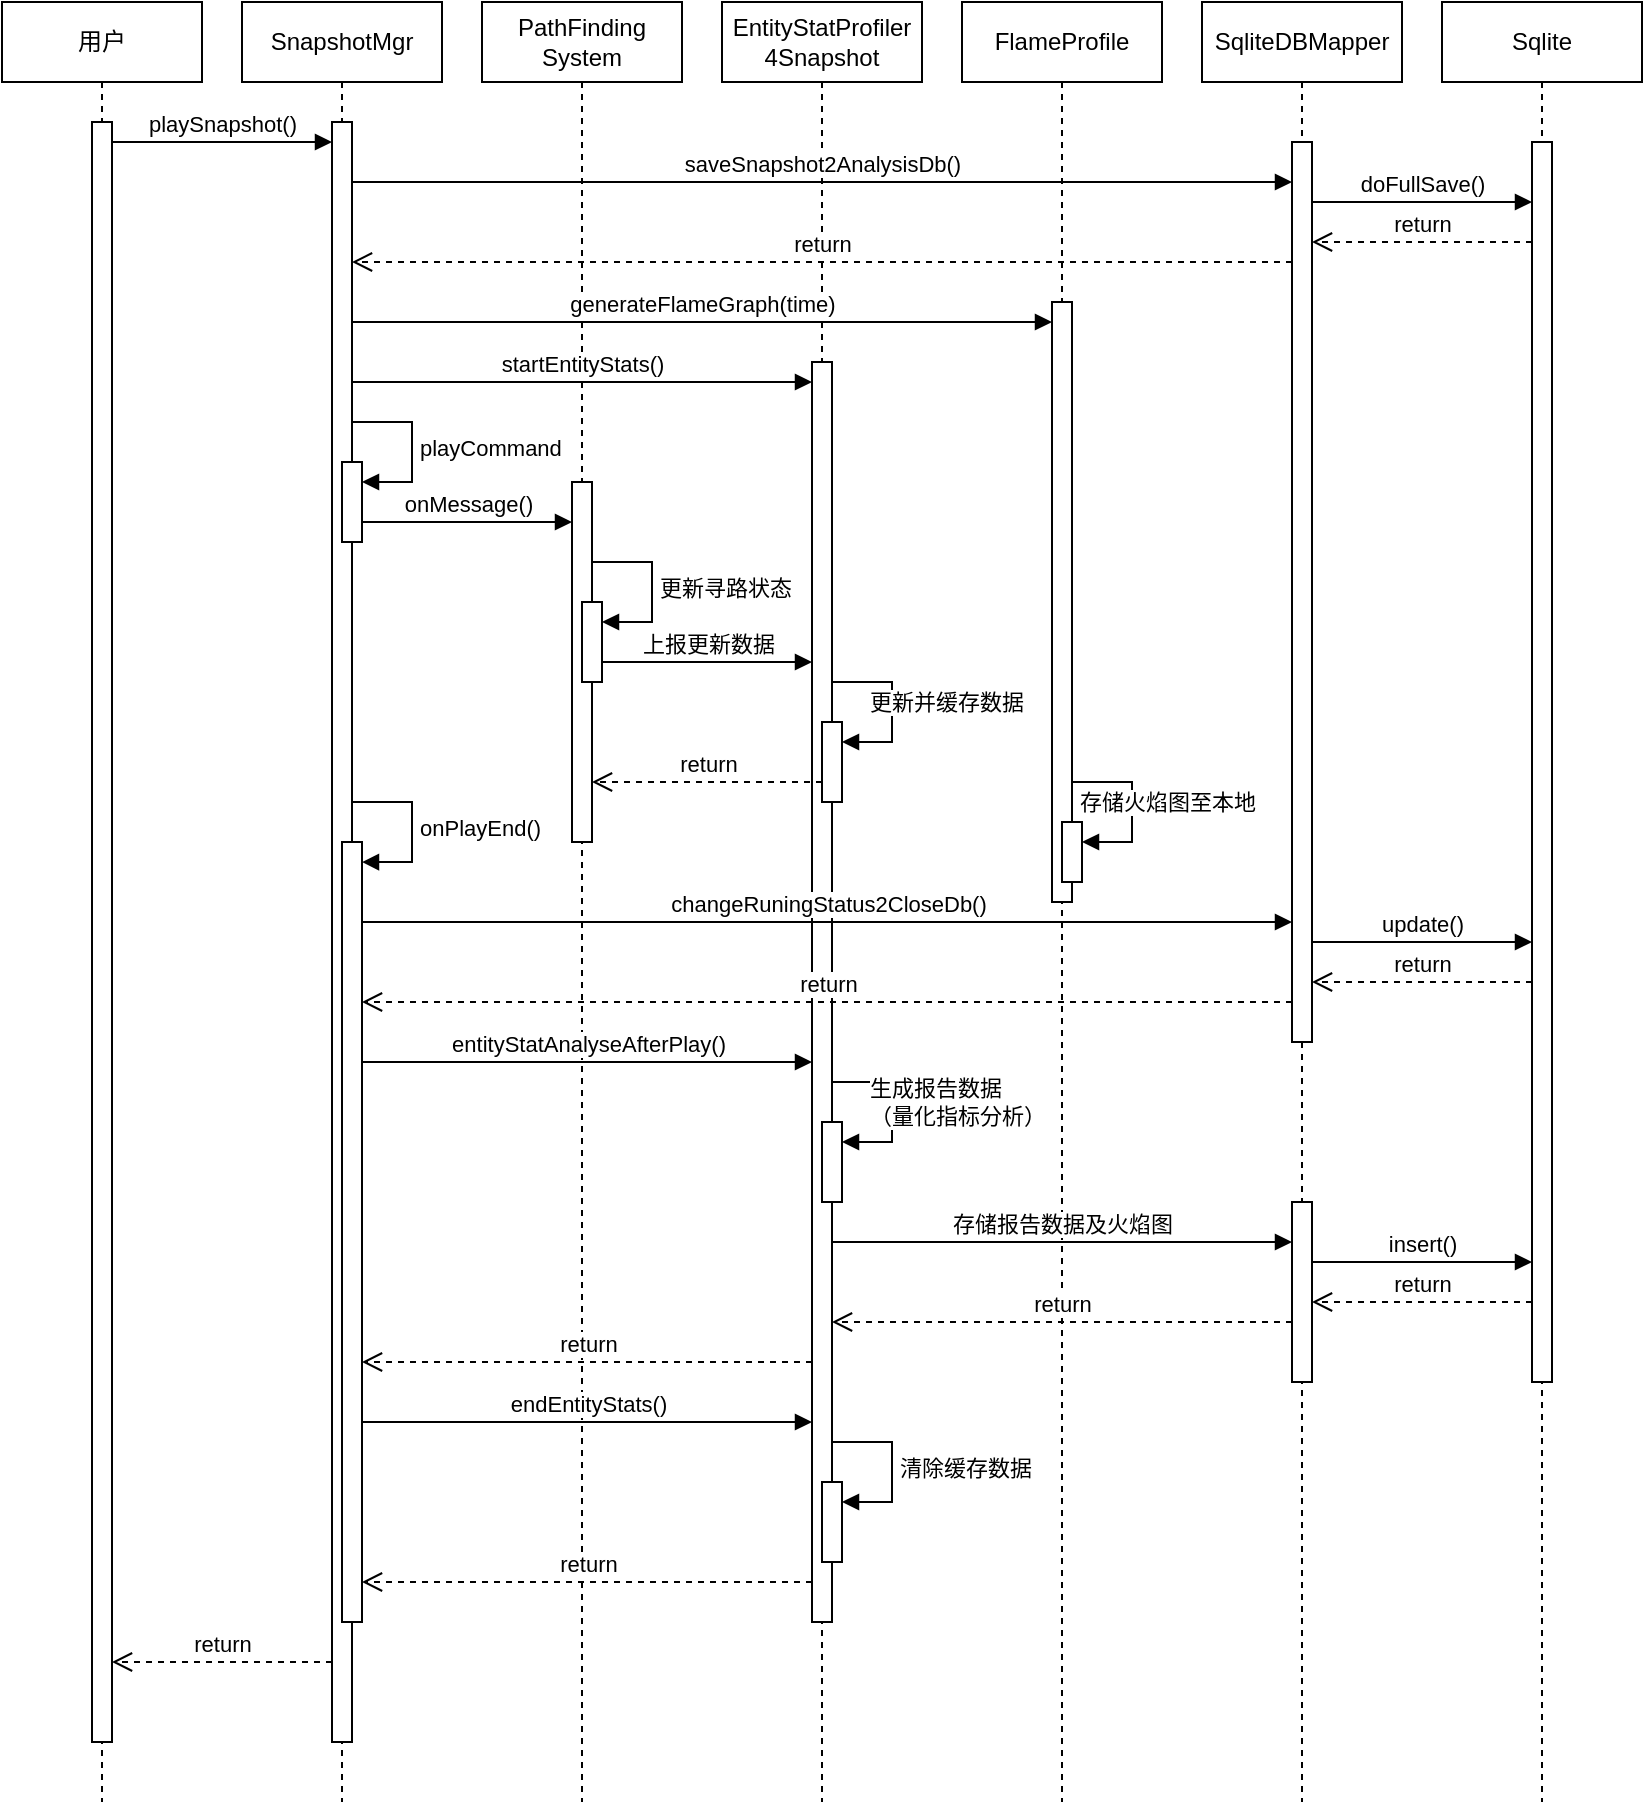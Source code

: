 <mxfile version="20.8.20" type="github">
  <diagram name="第 1 页" id="zq2Mq9rDmm8WWnYwHjJl">
    <mxGraphModel dx="989" dy="549" grid="1" gridSize="10" guides="1" tooltips="1" connect="1" arrows="1" fold="1" page="1" pageScale="1" pageWidth="827" pageHeight="1169" math="0" shadow="0">
      <root>
        <mxCell id="0" />
        <mxCell id="1" parent="0" />
        <mxCell id="VpdcMGoC2DRTy9kg_hOO-1" value="用户" style="shape=umlLifeline;perimeter=lifelinePerimeter;whiteSpace=wrap;html=1;container=0;dropTarget=0;collapsible=0;recursiveResize=0;outlineConnect=0;portConstraint=eastwest;newEdgeStyle={&quot;edgeStyle&quot;:&quot;elbowEdgeStyle&quot;,&quot;elbow&quot;:&quot;vertical&quot;,&quot;curved&quot;:0,&quot;rounded&quot;:0};" vertex="1" parent="1">
          <mxGeometry x="60" y="60" width="100" height="900" as="geometry" />
        </mxCell>
        <mxCell id="VpdcMGoC2DRTy9kg_hOO-7" value="" style="html=1;points=[];perimeter=orthogonalPerimeter;outlineConnect=0;targetShapes=umlLifeline;portConstraint=eastwest;newEdgeStyle={&quot;edgeStyle&quot;:&quot;elbowEdgeStyle&quot;,&quot;elbow&quot;:&quot;vertical&quot;,&quot;curved&quot;:0,&quot;rounded&quot;:0};" vertex="1" parent="VpdcMGoC2DRTy9kg_hOO-1">
          <mxGeometry x="45" y="60" width="10" height="810" as="geometry" />
        </mxCell>
        <mxCell id="VpdcMGoC2DRTy9kg_hOO-2" value="SnapshotMgr" style="shape=umlLifeline;perimeter=lifelinePerimeter;whiteSpace=wrap;html=1;container=0;dropTarget=0;collapsible=0;recursiveResize=0;outlineConnect=0;portConstraint=eastwest;newEdgeStyle={&quot;edgeStyle&quot;:&quot;elbowEdgeStyle&quot;,&quot;elbow&quot;:&quot;vertical&quot;,&quot;curved&quot;:0,&quot;rounded&quot;:0};" vertex="1" parent="1">
          <mxGeometry x="180" y="60" width="100" height="900" as="geometry" />
        </mxCell>
        <mxCell id="VpdcMGoC2DRTy9kg_hOO-8" value="" style="html=1;points=[];perimeter=orthogonalPerimeter;outlineConnect=0;targetShapes=umlLifeline;portConstraint=eastwest;newEdgeStyle={&quot;edgeStyle&quot;:&quot;elbowEdgeStyle&quot;,&quot;elbow&quot;:&quot;vertical&quot;,&quot;curved&quot;:0,&quot;rounded&quot;:0};" vertex="1" parent="VpdcMGoC2DRTy9kg_hOO-2">
          <mxGeometry x="45" y="60" width="10" height="810" as="geometry" />
        </mxCell>
        <mxCell id="VpdcMGoC2DRTy9kg_hOO-22" value="" style="html=1;points=[];perimeter=orthogonalPerimeter;outlineConnect=0;targetShapes=umlLifeline;portConstraint=eastwest;newEdgeStyle={&quot;edgeStyle&quot;:&quot;elbowEdgeStyle&quot;,&quot;elbow&quot;:&quot;vertical&quot;,&quot;curved&quot;:0,&quot;rounded&quot;:0};" vertex="1" parent="VpdcMGoC2DRTy9kg_hOO-2">
          <mxGeometry x="50" y="230" width="10" height="40" as="geometry" />
        </mxCell>
        <mxCell id="VpdcMGoC2DRTy9kg_hOO-23" value="playCommand" style="html=1;align=left;spacingLeft=2;endArrow=block;rounded=0;edgeStyle=orthogonalEdgeStyle;curved=0;rounded=0;" edge="1" target="VpdcMGoC2DRTy9kg_hOO-22" parent="VpdcMGoC2DRTy9kg_hOO-2">
          <mxGeometry relative="1" as="geometry">
            <mxPoint x="55" y="210" as="sourcePoint" />
            <Array as="points">
              <mxPoint x="85" y="240" />
            </Array>
          </mxGeometry>
        </mxCell>
        <mxCell id="VpdcMGoC2DRTy9kg_hOO-32" value="onPlayEnd()" style="html=1;align=left;spacingLeft=2;endArrow=block;rounded=0;edgeStyle=orthogonalEdgeStyle;curved=0;rounded=0;" edge="1" parent="VpdcMGoC2DRTy9kg_hOO-2">
          <mxGeometry relative="1" as="geometry">
            <mxPoint x="55" y="400" as="sourcePoint" />
            <Array as="points">
              <mxPoint x="85" y="430" />
            </Array>
            <mxPoint x="60" y="430.034" as="targetPoint" />
          </mxGeometry>
        </mxCell>
        <mxCell id="VpdcMGoC2DRTy9kg_hOO-3" value="EntityStatProfiler&lt;br&gt;4Snapshot" style="shape=umlLifeline;perimeter=lifelinePerimeter;whiteSpace=wrap;html=1;container=0;dropTarget=0;collapsible=0;recursiveResize=0;outlineConnect=0;portConstraint=eastwest;newEdgeStyle={&quot;edgeStyle&quot;:&quot;elbowEdgeStyle&quot;,&quot;elbow&quot;:&quot;vertical&quot;,&quot;curved&quot;:0,&quot;rounded&quot;:0};" vertex="1" parent="1">
          <mxGeometry x="420" y="60" width="100" height="900" as="geometry" />
        </mxCell>
        <mxCell id="VpdcMGoC2DRTy9kg_hOO-9" value="" style="html=1;points=[];perimeter=orthogonalPerimeter;outlineConnect=0;targetShapes=umlLifeline;portConstraint=eastwest;newEdgeStyle={&quot;edgeStyle&quot;:&quot;elbowEdgeStyle&quot;,&quot;elbow&quot;:&quot;vertical&quot;,&quot;curved&quot;:0,&quot;rounded&quot;:0};" vertex="1" parent="VpdcMGoC2DRTy9kg_hOO-3">
          <mxGeometry x="45" y="180" width="10" height="630" as="geometry" />
        </mxCell>
        <mxCell id="VpdcMGoC2DRTy9kg_hOO-28" value="" style="html=1;points=[];perimeter=orthogonalPerimeter;outlineConnect=0;targetShapes=umlLifeline;portConstraint=eastwest;newEdgeStyle={&quot;edgeStyle&quot;:&quot;elbowEdgeStyle&quot;,&quot;elbow&quot;:&quot;vertical&quot;,&quot;curved&quot;:0,&quot;rounded&quot;:0};" vertex="1" parent="VpdcMGoC2DRTy9kg_hOO-3">
          <mxGeometry x="50" y="360" width="10" height="40" as="geometry" />
        </mxCell>
        <mxCell id="VpdcMGoC2DRTy9kg_hOO-29" value="更新并缓存数据" style="html=1;align=left;spacingLeft=2;endArrow=block;rounded=0;edgeStyle=orthogonalEdgeStyle;curved=0;rounded=0;" edge="1" target="VpdcMGoC2DRTy9kg_hOO-28" parent="VpdcMGoC2DRTy9kg_hOO-3">
          <mxGeometry x="-0.647" y="-10" relative="1" as="geometry">
            <mxPoint x="55" y="340" as="sourcePoint" />
            <Array as="points">
              <mxPoint x="85" y="370" />
            </Array>
            <mxPoint as="offset" />
          </mxGeometry>
        </mxCell>
        <mxCell id="VpdcMGoC2DRTy9kg_hOO-41" value="" style="html=1;points=[];perimeter=orthogonalPerimeter;outlineConnect=0;targetShapes=umlLifeline;portConstraint=eastwest;newEdgeStyle={&quot;edgeStyle&quot;:&quot;elbowEdgeStyle&quot;,&quot;elbow&quot;:&quot;vertical&quot;,&quot;curved&quot;:0,&quot;rounded&quot;:0};" vertex="1" parent="VpdcMGoC2DRTy9kg_hOO-3">
          <mxGeometry x="50" y="560" width="10" height="40" as="geometry" />
        </mxCell>
        <mxCell id="VpdcMGoC2DRTy9kg_hOO-42" value="生成报告数据&lt;br&gt;（量化指标分析）" style="html=1;align=left;spacingLeft=2;endArrow=block;rounded=0;edgeStyle=orthogonalEdgeStyle;curved=0;rounded=0;" edge="1" target="VpdcMGoC2DRTy9kg_hOO-41" parent="VpdcMGoC2DRTy9kg_hOO-3">
          <mxGeometry x="-0.647" y="-10" relative="1" as="geometry">
            <mxPoint x="55" y="540" as="sourcePoint" />
            <Array as="points">
              <mxPoint x="85" y="570" />
            </Array>
            <mxPoint as="offset" />
          </mxGeometry>
        </mxCell>
        <mxCell id="VpdcMGoC2DRTy9kg_hOO-51" value="" style="html=1;points=[];perimeter=orthogonalPerimeter;outlineConnect=0;targetShapes=umlLifeline;portConstraint=eastwest;newEdgeStyle={&quot;edgeStyle&quot;:&quot;elbowEdgeStyle&quot;,&quot;elbow&quot;:&quot;vertical&quot;,&quot;curved&quot;:0,&quot;rounded&quot;:0};" vertex="1" parent="VpdcMGoC2DRTy9kg_hOO-3">
          <mxGeometry x="50" y="740" width="10" height="40" as="geometry" />
        </mxCell>
        <mxCell id="VpdcMGoC2DRTy9kg_hOO-52" value="清除缓存数据" style="html=1;align=left;spacingLeft=2;endArrow=block;rounded=0;edgeStyle=orthogonalEdgeStyle;curved=0;rounded=0;" edge="1" target="VpdcMGoC2DRTy9kg_hOO-51" parent="VpdcMGoC2DRTy9kg_hOO-3">
          <mxGeometry relative="1" as="geometry">
            <mxPoint x="55" y="720" as="sourcePoint" />
            <Array as="points">
              <mxPoint x="85" y="750" />
            </Array>
          </mxGeometry>
        </mxCell>
        <mxCell id="VpdcMGoC2DRTy9kg_hOO-4" value="PathFinding&lt;br&gt;System" style="shape=umlLifeline;perimeter=lifelinePerimeter;whiteSpace=wrap;html=1;container=0;dropTarget=0;collapsible=0;recursiveResize=0;outlineConnect=0;portConstraint=eastwest;newEdgeStyle={&quot;edgeStyle&quot;:&quot;elbowEdgeStyle&quot;,&quot;elbow&quot;:&quot;vertical&quot;,&quot;curved&quot;:0,&quot;rounded&quot;:0};" vertex="1" parent="1">
          <mxGeometry x="300" y="60" width="100" height="900" as="geometry" />
        </mxCell>
        <mxCell id="VpdcMGoC2DRTy9kg_hOO-10" value="" style="html=1;points=[];perimeter=orthogonalPerimeter;outlineConnect=0;targetShapes=umlLifeline;portConstraint=eastwest;newEdgeStyle={&quot;edgeStyle&quot;:&quot;elbowEdgeStyle&quot;,&quot;elbow&quot;:&quot;vertical&quot;,&quot;curved&quot;:0,&quot;rounded&quot;:0};" vertex="1" parent="VpdcMGoC2DRTy9kg_hOO-4">
          <mxGeometry x="45" y="240" width="10" height="180" as="geometry" />
        </mxCell>
        <mxCell id="VpdcMGoC2DRTy9kg_hOO-25" value="" style="html=1;points=[];perimeter=orthogonalPerimeter;outlineConnect=0;targetShapes=umlLifeline;portConstraint=eastwest;newEdgeStyle={&quot;edgeStyle&quot;:&quot;elbowEdgeStyle&quot;,&quot;elbow&quot;:&quot;vertical&quot;,&quot;curved&quot;:0,&quot;rounded&quot;:0};" vertex="1" parent="VpdcMGoC2DRTy9kg_hOO-4">
          <mxGeometry x="50" y="300" width="10" height="40" as="geometry" />
        </mxCell>
        <mxCell id="VpdcMGoC2DRTy9kg_hOO-26" value="更新寻路状态" style="html=1;align=left;spacingLeft=2;endArrow=block;rounded=0;edgeStyle=orthogonalEdgeStyle;curved=0;rounded=0;" edge="1" target="VpdcMGoC2DRTy9kg_hOO-25" parent="VpdcMGoC2DRTy9kg_hOO-4">
          <mxGeometry relative="1" as="geometry">
            <mxPoint x="55" y="280" as="sourcePoint" />
            <Array as="points">
              <mxPoint x="85" y="310" />
            </Array>
          </mxGeometry>
        </mxCell>
        <mxCell id="VpdcMGoC2DRTy9kg_hOO-5" value="SqliteDBMapper" style="shape=umlLifeline;perimeter=lifelinePerimeter;whiteSpace=wrap;html=1;container=0;dropTarget=0;collapsible=0;recursiveResize=0;outlineConnect=0;portConstraint=eastwest;newEdgeStyle={&quot;edgeStyle&quot;:&quot;elbowEdgeStyle&quot;,&quot;elbow&quot;:&quot;vertical&quot;,&quot;curved&quot;:0,&quot;rounded&quot;:0};" vertex="1" parent="1">
          <mxGeometry x="660" y="60" width="100" height="900" as="geometry" />
        </mxCell>
        <mxCell id="VpdcMGoC2DRTy9kg_hOO-11" value="" style="html=1;points=[];perimeter=orthogonalPerimeter;outlineConnect=0;targetShapes=umlLifeline;portConstraint=eastwest;newEdgeStyle={&quot;edgeStyle&quot;:&quot;elbowEdgeStyle&quot;,&quot;elbow&quot;:&quot;vertical&quot;,&quot;curved&quot;:0,&quot;rounded&quot;:0};" vertex="1" parent="VpdcMGoC2DRTy9kg_hOO-5">
          <mxGeometry x="45" y="70" width="10" height="450" as="geometry" />
        </mxCell>
        <mxCell id="VpdcMGoC2DRTy9kg_hOO-44" value="" style="html=1;points=[];perimeter=orthogonalPerimeter;outlineConnect=0;targetShapes=umlLifeline;portConstraint=eastwest;newEdgeStyle={&quot;edgeStyle&quot;:&quot;elbowEdgeStyle&quot;,&quot;elbow&quot;:&quot;vertical&quot;,&quot;curved&quot;:0,&quot;rounded&quot;:0};" vertex="1" parent="VpdcMGoC2DRTy9kg_hOO-5">
          <mxGeometry x="45" y="600" width="10" height="90" as="geometry" />
        </mxCell>
        <mxCell id="VpdcMGoC2DRTy9kg_hOO-6" value="Sqlite" style="shape=umlLifeline;perimeter=lifelinePerimeter;whiteSpace=wrap;html=1;container=0;dropTarget=0;collapsible=0;recursiveResize=0;outlineConnect=0;portConstraint=eastwest;newEdgeStyle={&quot;edgeStyle&quot;:&quot;elbowEdgeStyle&quot;,&quot;elbow&quot;:&quot;vertical&quot;,&quot;curved&quot;:0,&quot;rounded&quot;:0};" vertex="1" parent="1">
          <mxGeometry x="780" y="60" width="100" height="900" as="geometry" />
        </mxCell>
        <mxCell id="VpdcMGoC2DRTy9kg_hOO-12" value="" style="html=1;points=[];perimeter=orthogonalPerimeter;outlineConnect=0;targetShapes=umlLifeline;portConstraint=eastwest;newEdgeStyle={&quot;edgeStyle&quot;:&quot;elbowEdgeStyle&quot;,&quot;elbow&quot;:&quot;vertical&quot;,&quot;curved&quot;:0,&quot;rounded&quot;:0};" vertex="1" parent="VpdcMGoC2DRTy9kg_hOO-6">
          <mxGeometry x="45" y="70" width="10" height="620" as="geometry" />
        </mxCell>
        <mxCell id="VpdcMGoC2DRTy9kg_hOO-13" value="playSnapshot()" style="html=1;verticalAlign=bottom;endArrow=block;edgeStyle=elbowEdgeStyle;elbow=vertical;curved=0;rounded=0;" edge="1" parent="1" source="VpdcMGoC2DRTy9kg_hOO-7" target="VpdcMGoC2DRTy9kg_hOO-8">
          <mxGeometry width="80" relative="1" as="geometry">
            <mxPoint x="130" y="130" as="sourcePoint" />
            <mxPoint x="210" y="130" as="targetPoint" />
            <Array as="points">
              <mxPoint x="200" y="130" />
            </Array>
          </mxGeometry>
        </mxCell>
        <mxCell id="VpdcMGoC2DRTy9kg_hOO-14" value="saveSnapshot2AnalysisDb()" style="html=1;verticalAlign=bottom;endArrow=block;edgeStyle=elbowEdgeStyle;elbow=vertical;curved=0;rounded=0;" edge="1" parent="1" source="VpdcMGoC2DRTy9kg_hOO-8" target="VpdcMGoC2DRTy9kg_hOO-11">
          <mxGeometry width="80" relative="1" as="geometry">
            <mxPoint x="320" y="150" as="sourcePoint" />
            <mxPoint x="400" y="150" as="targetPoint" />
            <Array as="points">
              <mxPoint x="370" y="150" />
              <mxPoint x="410" y="170" />
            </Array>
          </mxGeometry>
        </mxCell>
        <mxCell id="VpdcMGoC2DRTy9kg_hOO-15" value="doFullSave()" style="html=1;verticalAlign=bottom;endArrow=block;edgeStyle=elbowEdgeStyle;elbow=vertical;curved=0;rounded=0;" edge="1" parent="1" source="VpdcMGoC2DRTy9kg_hOO-11" target="VpdcMGoC2DRTy9kg_hOO-12">
          <mxGeometry width="80" relative="1" as="geometry">
            <mxPoint x="730" y="170" as="sourcePoint" />
            <mxPoint x="810" y="170" as="targetPoint" />
            <Array as="points">
              <mxPoint x="760" y="160" />
              <mxPoint x="800" y="170" />
            </Array>
          </mxGeometry>
        </mxCell>
        <mxCell id="VpdcMGoC2DRTy9kg_hOO-16" value="return" style="html=1;verticalAlign=bottom;endArrow=open;dashed=1;endSize=8;edgeStyle=elbowEdgeStyle;elbow=vertical;curved=0;rounded=0;" edge="1" parent="1" source="VpdcMGoC2DRTy9kg_hOO-12" target="VpdcMGoC2DRTy9kg_hOO-11">
          <mxGeometry relative="1" as="geometry">
            <mxPoint x="810" y="180" as="sourcePoint" />
            <mxPoint x="730" y="180" as="targetPoint" />
            <Array as="points">
              <mxPoint x="790" y="180" />
              <mxPoint x="810" y="200" />
            </Array>
          </mxGeometry>
        </mxCell>
        <mxCell id="VpdcMGoC2DRTy9kg_hOO-17" value="return" style="html=1;verticalAlign=bottom;endArrow=open;dashed=1;endSize=8;edgeStyle=elbowEdgeStyle;elbow=vertical;curved=0;rounded=0;" edge="1" parent="1" source="VpdcMGoC2DRTy9kg_hOO-11" target="VpdcMGoC2DRTy9kg_hOO-8">
          <mxGeometry relative="1" as="geometry">
            <mxPoint x="390" y="170" as="sourcePoint" />
            <mxPoint x="310" y="170" as="targetPoint" />
            <Array as="points">
              <mxPoint x="380" y="190" />
            </Array>
          </mxGeometry>
        </mxCell>
        <mxCell id="VpdcMGoC2DRTy9kg_hOO-18" value="FlameProfile" style="shape=umlLifeline;perimeter=lifelinePerimeter;whiteSpace=wrap;html=1;container=0;dropTarget=0;collapsible=0;recursiveResize=0;outlineConnect=0;portConstraint=eastwest;newEdgeStyle={&quot;edgeStyle&quot;:&quot;elbowEdgeStyle&quot;,&quot;elbow&quot;:&quot;vertical&quot;,&quot;curved&quot;:0,&quot;rounded&quot;:0};" vertex="1" parent="1">
          <mxGeometry x="540" y="60" width="100" height="900" as="geometry" />
        </mxCell>
        <mxCell id="VpdcMGoC2DRTy9kg_hOO-19" value="" style="html=1;points=[];perimeter=orthogonalPerimeter;outlineConnect=0;targetShapes=umlLifeline;portConstraint=eastwest;newEdgeStyle={&quot;edgeStyle&quot;:&quot;elbowEdgeStyle&quot;,&quot;elbow&quot;:&quot;vertical&quot;,&quot;curved&quot;:0,&quot;rounded&quot;:0};" vertex="1" parent="VpdcMGoC2DRTy9kg_hOO-18">
          <mxGeometry x="45" y="150" width="10" height="300" as="geometry" />
        </mxCell>
        <mxCell id="VpdcMGoC2DRTy9kg_hOO-55" value="" style="html=1;points=[];perimeter=orthogonalPerimeter;outlineConnect=0;targetShapes=umlLifeline;portConstraint=eastwest;newEdgeStyle={&quot;edgeStyle&quot;:&quot;elbowEdgeStyle&quot;,&quot;elbow&quot;:&quot;vertical&quot;,&quot;curved&quot;:0,&quot;rounded&quot;:0};" vertex="1" parent="VpdcMGoC2DRTy9kg_hOO-18">
          <mxGeometry x="50" y="410" width="10" height="30" as="geometry" />
        </mxCell>
        <mxCell id="VpdcMGoC2DRTy9kg_hOO-56" value="存储火焰图至本地" style="html=1;align=left;spacingLeft=2;endArrow=block;rounded=0;edgeStyle=orthogonalEdgeStyle;curved=0;rounded=0;" edge="1" target="VpdcMGoC2DRTy9kg_hOO-55" parent="VpdcMGoC2DRTy9kg_hOO-18">
          <mxGeometry x="-1.0" y="-10" relative="1" as="geometry">
            <mxPoint x="55" y="390" as="sourcePoint" />
            <Array as="points">
              <mxPoint x="85" y="420" />
            </Array>
            <mxPoint as="offset" />
          </mxGeometry>
        </mxCell>
        <mxCell id="VpdcMGoC2DRTy9kg_hOO-20" value="generateFlameGraph(time)" style="html=1;verticalAlign=bottom;endArrow=block;edgeStyle=elbowEdgeStyle;elbow=vertical;curved=0;rounded=0;" edge="1" parent="1" source="VpdcMGoC2DRTy9kg_hOO-8" target="VpdcMGoC2DRTy9kg_hOO-19">
          <mxGeometry x="0.001" width="80" relative="1" as="geometry">
            <mxPoint x="320" y="230" as="sourcePoint" />
            <mxPoint x="400" y="230" as="targetPoint" />
            <Array as="points">
              <mxPoint x="550" y="220" />
            </Array>
            <mxPoint as="offset" />
          </mxGeometry>
        </mxCell>
        <mxCell id="VpdcMGoC2DRTy9kg_hOO-21" value="startEntityStats()" style="html=1;verticalAlign=bottom;endArrow=block;edgeStyle=elbowEdgeStyle;elbow=vertical;curved=0;rounded=0;" edge="1" parent="1">
          <mxGeometry width="80" relative="1" as="geometry">
            <mxPoint x="235" y="250" as="sourcePoint" />
            <mxPoint x="465.0" y="250" as="targetPoint" />
            <Array as="points">
              <mxPoint x="280" y="250" />
              <mxPoint x="270" y="280" />
            </Array>
          </mxGeometry>
        </mxCell>
        <mxCell id="VpdcMGoC2DRTy9kg_hOO-24" value="onMessage()" style="html=1;verticalAlign=bottom;endArrow=block;edgeStyle=elbowEdgeStyle;elbow=vertical;curved=0;rounded=0;" edge="1" parent="1" source="VpdcMGoC2DRTy9kg_hOO-22" target="VpdcMGoC2DRTy9kg_hOO-10">
          <mxGeometry x="-0.001" width="80" relative="1" as="geometry">
            <mxPoint x="280" y="340" as="sourcePoint" />
            <mxPoint x="360" y="340" as="targetPoint" />
            <Array as="points">
              <mxPoint x="320" y="320" />
              <mxPoint x="280" y="360" />
            </Array>
            <mxPoint as="offset" />
          </mxGeometry>
        </mxCell>
        <mxCell id="VpdcMGoC2DRTy9kg_hOO-27" value="上报更新数据" style="html=1;verticalAlign=bottom;endArrow=block;edgeStyle=elbowEdgeStyle;elbow=vertical;curved=0;rounded=0;" edge="1" parent="1" source="VpdcMGoC2DRTy9kg_hOO-25">
          <mxGeometry width="80" relative="1" as="geometry">
            <mxPoint x="370" y="390" as="sourcePoint" />
            <mxPoint x="465.0" y="390" as="targetPoint" />
            <Array as="points">
              <mxPoint x="400" y="390" />
              <mxPoint x="380" y="400" />
            </Array>
          </mxGeometry>
        </mxCell>
        <mxCell id="VpdcMGoC2DRTy9kg_hOO-30" value="return" style="html=1;verticalAlign=bottom;endArrow=open;dashed=1;endSize=8;edgeStyle=elbowEdgeStyle;elbow=vertical;curved=0;rounded=0;" edge="1" parent="1" source="VpdcMGoC2DRTy9kg_hOO-28" target="VpdcMGoC2DRTy9kg_hOO-10">
          <mxGeometry relative="1" as="geometry">
            <mxPoint x="460" y="470" as="sourcePoint" />
            <mxPoint x="380" y="470" as="targetPoint" />
            <Array as="points">
              <mxPoint x="450" y="450" />
              <mxPoint x="440" y="440" />
            </Array>
          </mxGeometry>
        </mxCell>
        <mxCell id="VpdcMGoC2DRTy9kg_hOO-33" value="changeRuningStatus2CloseDb()" style="html=1;verticalAlign=bottom;endArrow=block;edgeStyle=elbowEdgeStyle;elbow=vertical;curved=0;rounded=0;startArrow=none;" edge="1" parent="1" source="VpdcMGoC2DRTy9kg_hOO-31" target="VpdcMGoC2DRTy9kg_hOO-11">
          <mxGeometry width="80" relative="1" as="geometry">
            <mxPoint x="240" y="515" as="sourcePoint" />
            <mxPoint x="705.0" y="515" as="targetPoint" />
            <Array as="points">
              <mxPoint x="560" y="520" />
              <mxPoint x="380" y="510" />
              <mxPoint x="520" y="515" />
            </Array>
          </mxGeometry>
        </mxCell>
        <mxCell id="VpdcMGoC2DRTy9kg_hOO-36" value="update()" style="html=1;verticalAlign=bottom;endArrow=block;edgeStyle=elbowEdgeStyle;elbow=vertical;curved=0;rounded=0;" edge="1" parent="1">
          <mxGeometry width="80" relative="1" as="geometry">
            <mxPoint x="715.0" y="530" as="sourcePoint" />
            <mxPoint x="825.0" y="530" as="targetPoint" />
            <Array as="points">
              <mxPoint x="740" y="530" />
              <mxPoint x="780" y="540" />
            </Array>
          </mxGeometry>
        </mxCell>
        <mxCell id="VpdcMGoC2DRTy9kg_hOO-37" value="return" style="html=1;verticalAlign=bottom;endArrow=open;dashed=1;endSize=8;edgeStyle=elbowEdgeStyle;elbow=vertical;curved=0;rounded=0;" edge="1" parent="1">
          <mxGeometry relative="1" as="geometry">
            <mxPoint x="825.0" y="550" as="sourcePoint" />
            <mxPoint x="715.0" y="550" as="targetPoint" />
            <Array as="points">
              <mxPoint x="790" y="550" />
            </Array>
          </mxGeometry>
        </mxCell>
        <mxCell id="VpdcMGoC2DRTy9kg_hOO-38" value="" style="html=1;verticalAlign=bottom;endArrow=none;edgeStyle=elbowEdgeStyle;elbow=vertical;curved=0;rounded=0;" edge="1" parent="1" target="VpdcMGoC2DRTy9kg_hOO-31">
          <mxGeometry width="80" relative="1" as="geometry">
            <mxPoint x="240" y="515" as="sourcePoint" />
            <mxPoint x="705.0" y="515" as="targetPoint" />
            <Array as="points" />
          </mxGeometry>
        </mxCell>
        <mxCell id="VpdcMGoC2DRTy9kg_hOO-31" value="" style="html=1;points=[];perimeter=orthogonalPerimeter;outlineConnect=0;targetShapes=umlLifeline;portConstraint=eastwest;newEdgeStyle={&quot;edgeStyle&quot;:&quot;elbowEdgeStyle&quot;,&quot;elbow&quot;:&quot;vertical&quot;,&quot;curved&quot;:0,&quot;rounded&quot;:0};" vertex="1" parent="1">
          <mxGeometry x="230" y="480" width="10" height="390" as="geometry" />
        </mxCell>
        <mxCell id="VpdcMGoC2DRTy9kg_hOO-39" value="return" style="html=1;verticalAlign=bottom;endArrow=open;dashed=1;endSize=8;edgeStyle=elbowEdgeStyle;elbow=vertical;curved=0;rounded=0;" edge="1" parent="1" source="VpdcMGoC2DRTy9kg_hOO-11" target="VpdcMGoC2DRTy9kg_hOO-31">
          <mxGeometry relative="1" as="geometry">
            <mxPoint x="580" y="570.03" as="sourcePoint" />
            <mxPoint x="500" y="570.03" as="targetPoint" />
            <Array as="points">
              <mxPoint x="540" y="560" />
              <mxPoint x="240" y="570" />
            </Array>
          </mxGeometry>
        </mxCell>
        <mxCell id="VpdcMGoC2DRTy9kg_hOO-40" value="entityStatAnalyseAfterPlay()" style="html=1;verticalAlign=bottom;endArrow=block;edgeStyle=elbowEdgeStyle;elbow=vertical;curved=0;rounded=0;" edge="1" parent="1" source="VpdcMGoC2DRTy9kg_hOO-31" target="VpdcMGoC2DRTy9kg_hOO-9">
          <mxGeometry x="-0.001" width="80" relative="1" as="geometry">
            <mxPoint x="280" y="590" as="sourcePoint" />
            <mxPoint x="360" y="590" as="targetPoint" />
            <Array as="points">
              <mxPoint x="410" y="590" />
            </Array>
            <mxPoint as="offset" />
          </mxGeometry>
        </mxCell>
        <mxCell id="VpdcMGoC2DRTy9kg_hOO-45" value="存储报告数据及火焰图" style="html=1;verticalAlign=bottom;endArrow=block;edgeStyle=elbowEdgeStyle;elbow=vertical;curved=0;rounded=0;" edge="1" parent="1" source="VpdcMGoC2DRTy9kg_hOO-9" target="VpdcMGoC2DRTy9kg_hOO-44">
          <mxGeometry width="80" relative="1" as="geometry">
            <mxPoint x="510" y="680" as="sourcePoint" />
            <mxPoint x="590" y="680" as="targetPoint" />
            <Array as="points">
              <mxPoint x="650" y="680" />
              <mxPoint x="550" y="700" />
            </Array>
          </mxGeometry>
        </mxCell>
        <mxCell id="VpdcMGoC2DRTy9kg_hOO-46" value="insert()" style="html=1;verticalAlign=bottom;endArrow=block;edgeStyle=elbowEdgeStyle;elbow=vertical;curved=0;rounded=0;" edge="1" parent="1" source="VpdcMGoC2DRTy9kg_hOO-44" target="VpdcMGoC2DRTy9kg_hOO-12">
          <mxGeometry width="80" relative="1" as="geometry">
            <mxPoint x="717.0" y="690" as="sourcePoint" />
            <mxPoint x="827.0" y="690" as="targetPoint" />
            <Array as="points">
              <mxPoint x="742" y="690" />
              <mxPoint x="782" y="700" />
            </Array>
          </mxGeometry>
        </mxCell>
        <mxCell id="VpdcMGoC2DRTy9kg_hOO-47" value="return" style="html=1;verticalAlign=bottom;endArrow=open;dashed=1;endSize=8;edgeStyle=elbowEdgeStyle;elbow=vertical;curved=0;rounded=0;" edge="1" parent="1" source="VpdcMGoC2DRTy9kg_hOO-12" target="VpdcMGoC2DRTy9kg_hOO-44">
          <mxGeometry relative="1" as="geometry">
            <mxPoint x="800" y="710" as="sourcePoint" />
            <mxPoint x="720" y="710" as="targetPoint" />
            <Array as="points">
              <mxPoint x="790" y="710" />
            </Array>
          </mxGeometry>
        </mxCell>
        <mxCell id="VpdcMGoC2DRTy9kg_hOO-48" value="return" style="html=1;verticalAlign=bottom;endArrow=open;dashed=1;endSize=8;edgeStyle=elbowEdgeStyle;elbow=vertical;curved=0;rounded=0;" edge="1" parent="1" source="VpdcMGoC2DRTy9kg_hOO-44" target="VpdcMGoC2DRTy9kg_hOO-9">
          <mxGeometry relative="1" as="geometry">
            <mxPoint x="640" y="730" as="sourcePoint" />
            <mxPoint x="560" y="730" as="targetPoint" />
            <Array as="points">
              <mxPoint x="670" y="720" />
              <mxPoint x="650" y="730" />
            </Array>
          </mxGeometry>
        </mxCell>
        <mxCell id="VpdcMGoC2DRTy9kg_hOO-49" value="endEntityStats()" style="html=1;verticalAlign=bottom;endArrow=block;edgeStyle=elbowEdgeStyle;elbow=vertical;curved=0;rounded=0;" edge="1" parent="1" source="VpdcMGoC2DRTy9kg_hOO-31" target="VpdcMGoC2DRTy9kg_hOO-9">
          <mxGeometry width="80" relative="1" as="geometry">
            <mxPoint x="310" y="740" as="sourcePoint" />
            <mxPoint x="390" y="740" as="targetPoint" />
            <Array as="points">
              <mxPoint x="420" y="770" />
            </Array>
          </mxGeometry>
        </mxCell>
        <mxCell id="VpdcMGoC2DRTy9kg_hOO-50" value="return" style="html=1;verticalAlign=bottom;endArrow=open;dashed=1;endSize=8;edgeStyle=elbowEdgeStyle;elbow=vertical;curved=0;rounded=0;" edge="1" parent="1" source="VpdcMGoC2DRTy9kg_hOO-9" target="VpdcMGoC2DRTy9kg_hOO-31">
          <mxGeometry relative="1" as="geometry">
            <mxPoint x="380" y="740" as="sourcePoint" />
            <mxPoint x="300" y="740" as="targetPoint" />
            <Array as="points">
              <mxPoint x="390" y="740" />
            </Array>
          </mxGeometry>
        </mxCell>
        <mxCell id="VpdcMGoC2DRTy9kg_hOO-53" value="return" style="html=1;verticalAlign=bottom;endArrow=open;dashed=1;endSize=8;edgeStyle=elbowEdgeStyle;elbow=vertical;curved=0;rounded=0;" edge="1" parent="1" source="VpdcMGoC2DRTy9kg_hOO-9" target="VpdcMGoC2DRTy9kg_hOO-31">
          <mxGeometry relative="1" as="geometry">
            <mxPoint x="440" y="850" as="sourcePoint" />
            <mxPoint x="360" y="850" as="targetPoint" />
            <Array as="points">
              <mxPoint x="390" y="850" />
            </Array>
          </mxGeometry>
        </mxCell>
        <mxCell id="VpdcMGoC2DRTy9kg_hOO-54" value="return" style="html=1;verticalAlign=bottom;endArrow=open;dashed=1;endSize=8;edgeStyle=elbowEdgeStyle;elbow=vertical;curved=0;rounded=0;" edge="1" parent="1" source="VpdcMGoC2DRTy9kg_hOO-8" target="VpdcMGoC2DRTy9kg_hOO-7">
          <mxGeometry relative="1" as="geometry">
            <mxPoint x="210" y="900" as="sourcePoint" />
            <mxPoint x="130" y="900" as="targetPoint" />
            <Array as="points">
              <mxPoint x="150" y="890" />
              <mxPoint x="180" y="910" />
            </Array>
          </mxGeometry>
        </mxCell>
      </root>
    </mxGraphModel>
  </diagram>
</mxfile>
